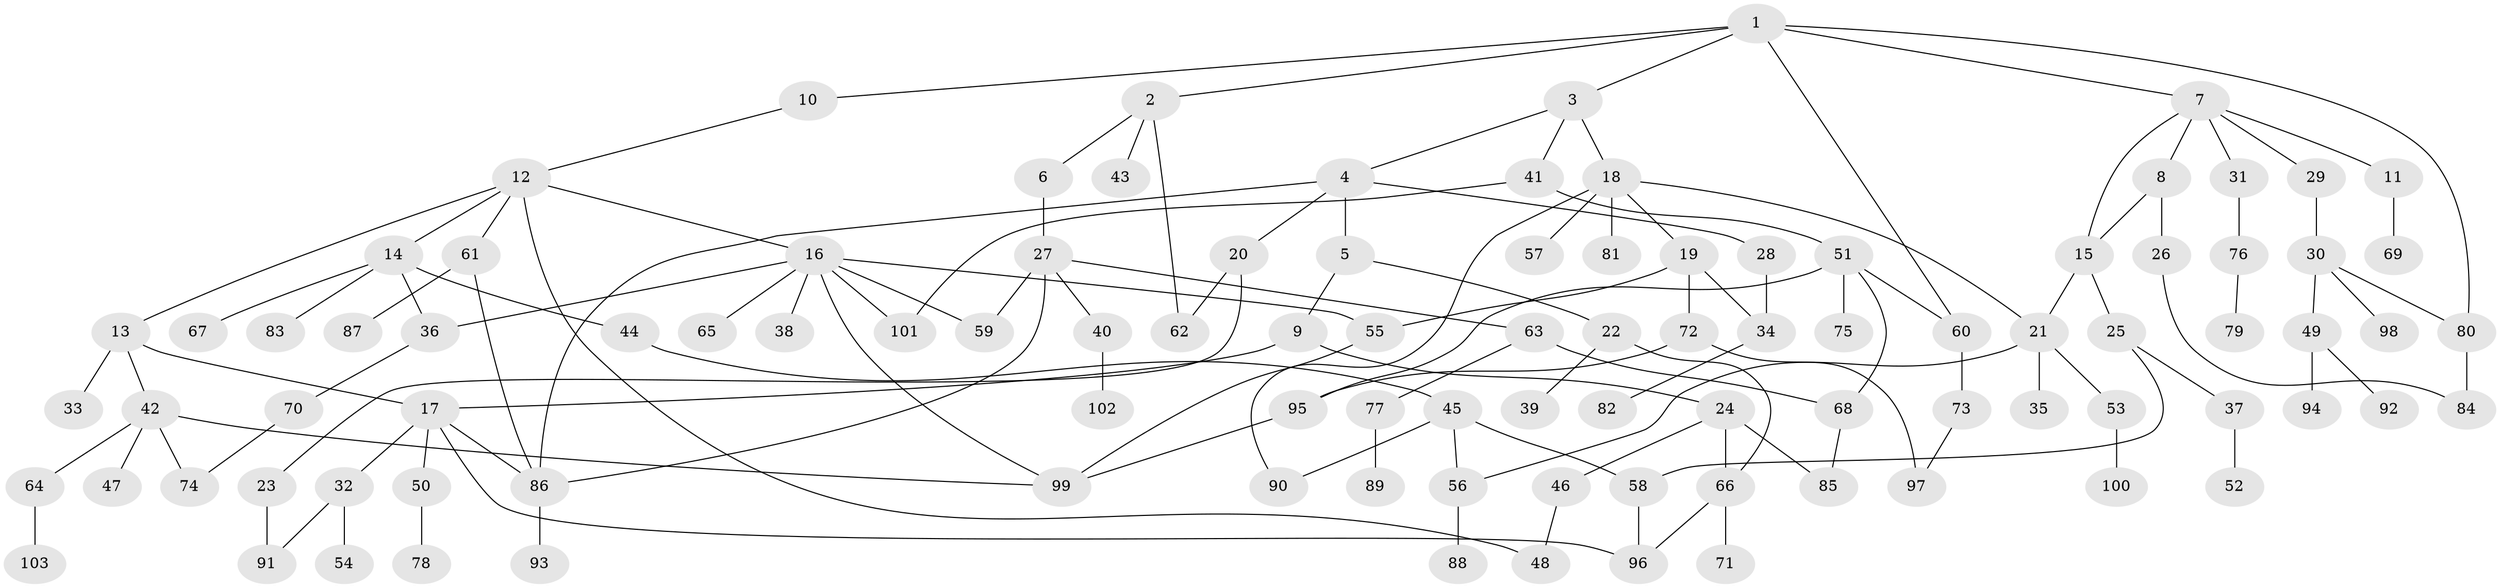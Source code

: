// coarse degree distribution, {6: 0.0684931506849315, 4: 0.1643835616438356, 5: 0.0547945205479452, 2: 0.3287671232876712, 3: 0.1917808219178082, 1: 0.1917808219178082}
// Generated by graph-tools (version 1.1) at 2025/36/03/04/25 23:36:00]
// undirected, 103 vertices, 133 edges
graph export_dot {
  node [color=gray90,style=filled];
  1;
  2;
  3;
  4;
  5;
  6;
  7;
  8;
  9;
  10;
  11;
  12;
  13;
  14;
  15;
  16;
  17;
  18;
  19;
  20;
  21;
  22;
  23;
  24;
  25;
  26;
  27;
  28;
  29;
  30;
  31;
  32;
  33;
  34;
  35;
  36;
  37;
  38;
  39;
  40;
  41;
  42;
  43;
  44;
  45;
  46;
  47;
  48;
  49;
  50;
  51;
  52;
  53;
  54;
  55;
  56;
  57;
  58;
  59;
  60;
  61;
  62;
  63;
  64;
  65;
  66;
  67;
  68;
  69;
  70;
  71;
  72;
  73;
  74;
  75;
  76;
  77;
  78;
  79;
  80;
  81;
  82;
  83;
  84;
  85;
  86;
  87;
  88;
  89;
  90;
  91;
  92;
  93;
  94;
  95;
  96;
  97;
  98;
  99;
  100;
  101;
  102;
  103;
  1 -- 2;
  1 -- 3;
  1 -- 7;
  1 -- 10;
  1 -- 60;
  1 -- 80;
  2 -- 6;
  2 -- 43;
  2 -- 62;
  3 -- 4;
  3 -- 18;
  3 -- 41;
  4 -- 5;
  4 -- 20;
  4 -- 28;
  4 -- 86;
  5 -- 9;
  5 -- 22;
  6 -- 27;
  7 -- 8;
  7 -- 11;
  7 -- 15;
  7 -- 29;
  7 -- 31;
  8 -- 26;
  8 -- 15;
  9 -- 17;
  9 -- 24;
  10 -- 12;
  11 -- 69;
  12 -- 13;
  12 -- 14;
  12 -- 16;
  12 -- 48;
  12 -- 61;
  13 -- 33;
  13 -- 42;
  13 -- 17;
  14 -- 44;
  14 -- 67;
  14 -- 83;
  14 -- 36;
  15 -- 21;
  15 -- 25;
  16 -- 36;
  16 -- 38;
  16 -- 59;
  16 -- 65;
  16 -- 101;
  16 -- 55;
  16 -- 99;
  17 -- 32;
  17 -- 50;
  17 -- 96;
  17 -- 86;
  18 -- 19;
  18 -- 57;
  18 -- 81;
  18 -- 90;
  18 -- 21;
  19 -- 34;
  19 -- 55;
  19 -- 72;
  20 -- 23;
  20 -- 62;
  21 -- 35;
  21 -- 53;
  21 -- 56;
  22 -- 39;
  22 -- 66;
  23 -- 91;
  24 -- 46;
  24 -- 85;
  24 -- 66;
  25 -- 37;
  25 -- 58;
  26 -- 84;
  27 -- 40;
  27 -- 63;
  27 -- 86;
  27 -- 59;
  28 -- 34;
  29 -- 30;
  30 -- 49;
  30 -- 98;
  30 -- 80;
  31 -- 76;
  32 -- 54;
  32 -- 91;
  34 -- 82;
  36 -- 70;
  37 -- 52;
  40 -- 102;
  41 -- 51;
  41 -- 101;
  42 -- 47;
  42 -- 64;
  42 -- 74;
  42 -- 99;
  44 -- 45;
  45 -- 58;
  45 -- 90;
  45 -- 56;
  46 -- 48;
  49 -- 92;
  49 -- 94;
  50 -- 78;
  51 -- 68;
  51 -- 75;
  51 -- 95;
  51 -- 60;
  53 -- 100;
  55 -- 99;
  56 -- 88;
  58 -- 96;
  60 -- 73;
  61 -- 87;
  61 -- 86;
  63 -- 77;
  63 -- 68;
  64 -- 103;
  66 -- 71;
  66 -- 96;
  68 -- 85;
  70 -- 74;
  72 -- 97;
  72 -- 95;
  73 -- 97;
  76 -- 79;
  77 -- 89;
  80 -- 84;
  86 -- 93;
  95 -- 99;
}
